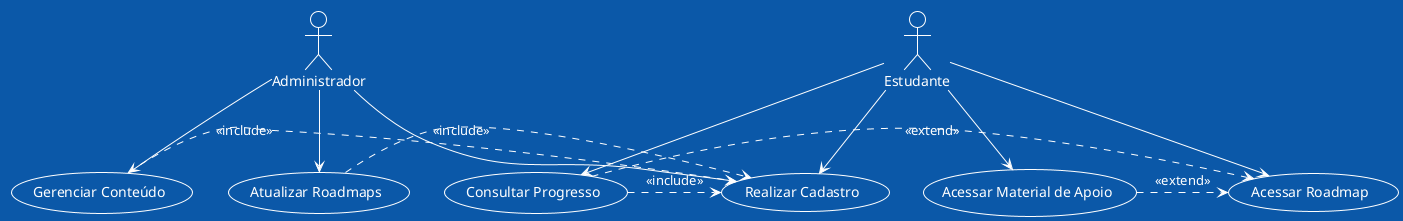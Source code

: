 @startuml

!theme amiga

actor Estudante
actor Administrador

Estudante --> (Realizar Cadastro)
Estudante --> (Acessar Roadmap)
Estudante --> (Consultar Progresso)
Estudante --> (Acessar Material de Apoio)

Administrador --> (Realizar Cadastro)
Administrador --> (Atualizar Roadmaps)
Administrador --> (Gerenciar Conteúdo)

(Atualizar Roadmaps) .> (Realizar Cadastro) : <<include>>
(Gerenciar Conteúdo) .> (Realizar Cadastro) : <<include>>
(Consultar Progresso) .> (Realizar Cadastro) : <<include>>
(Consultar Progresso) .> (Acessar Roadmap) : <<extend>>
(Acessar Material de Apoio) .> (Acessar Roadmap) : <<extend>>

@enduml
